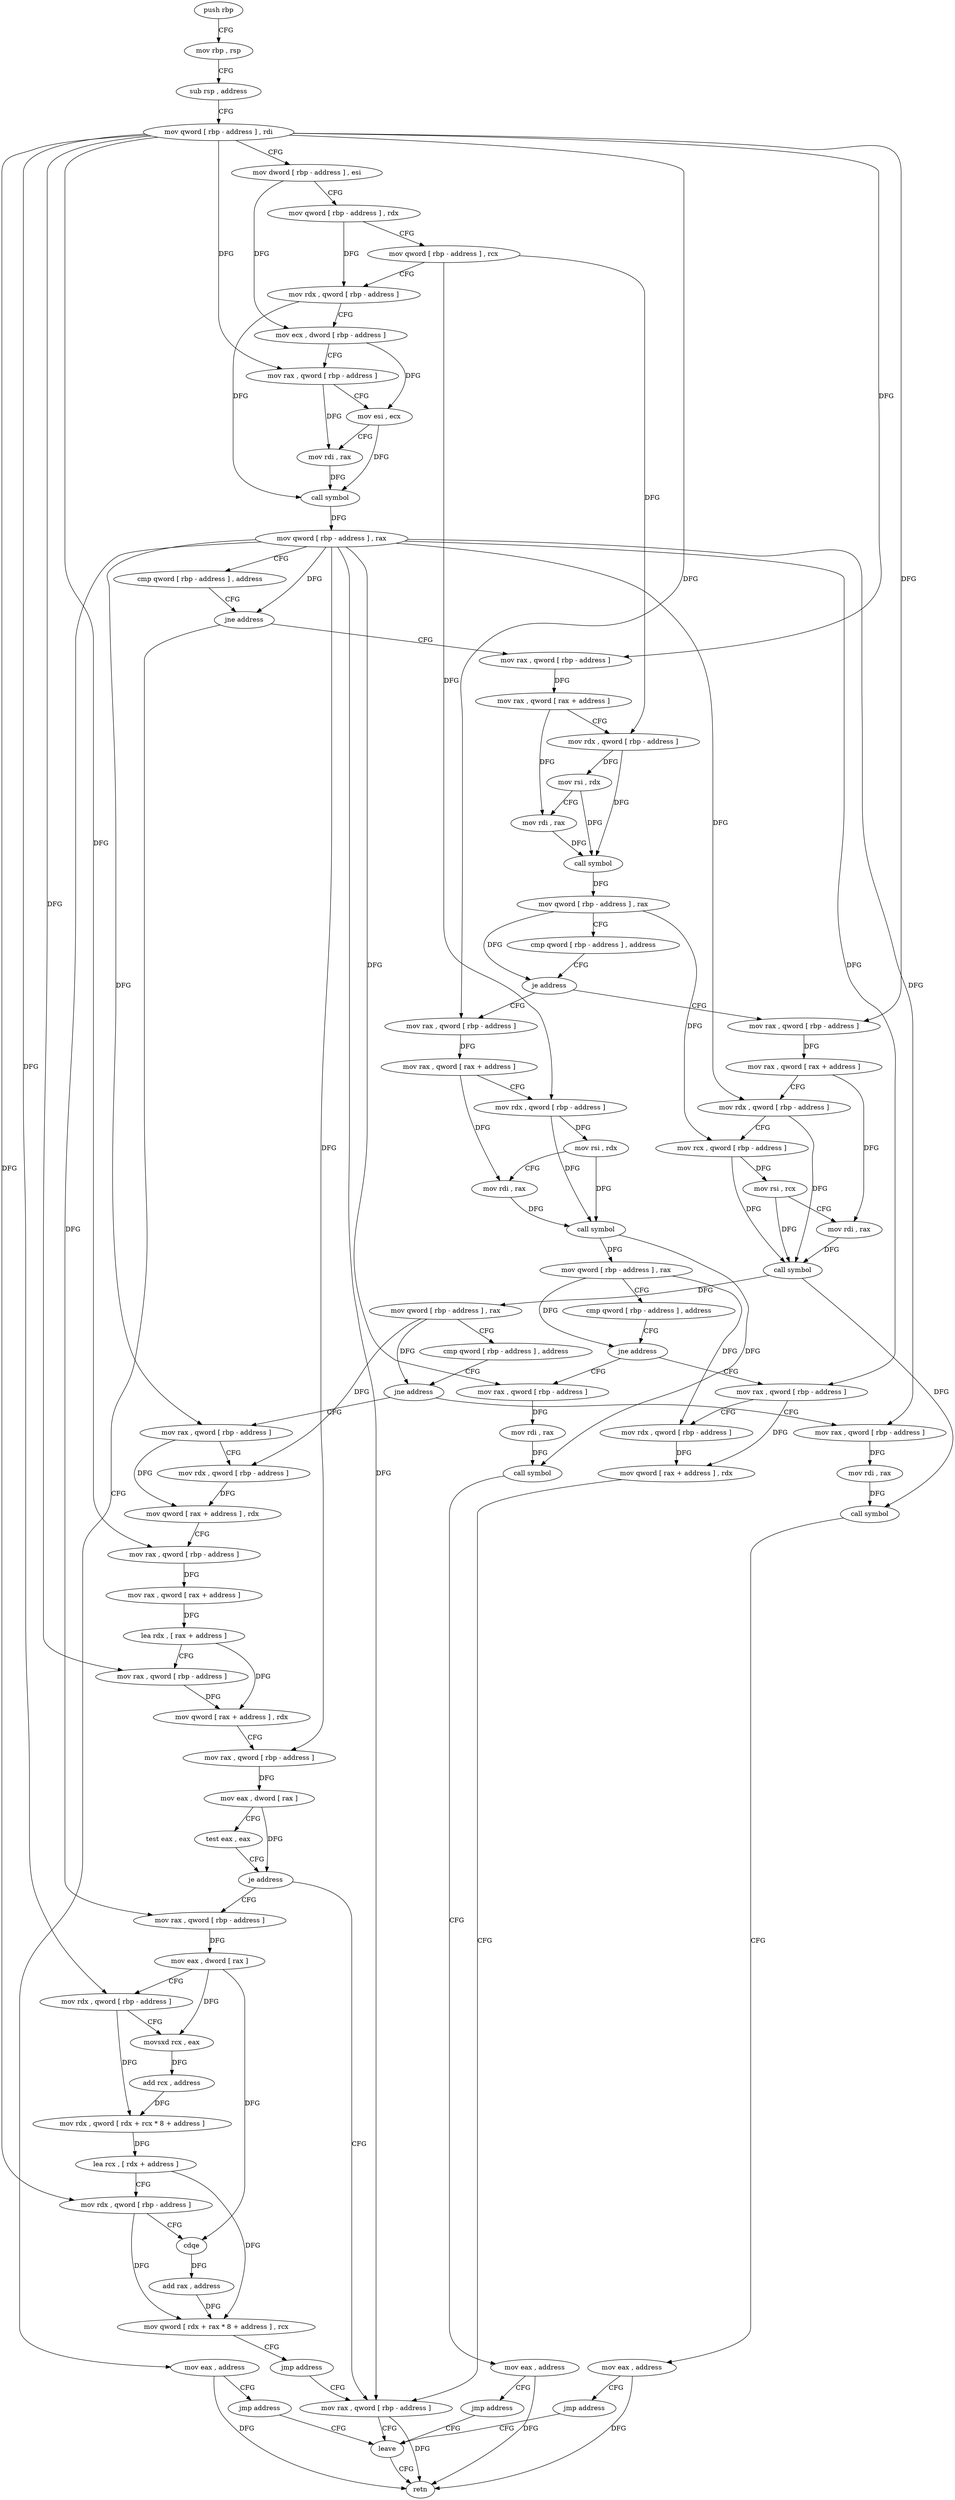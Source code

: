 digraph "func" {
"82066" [label = "push rbp" ]
"82067" [label = "mov rbp , rsp" ]
"82070" [label = "sub rsp , address" ]
"82074" [label = "mov qword [ rbp - address ] , rdi" ]
"82078" [label = "mov dword [ rbp - address ] , esi" ]
"82081" [label = "mov qword [ rbp - address ] , rdx" ]
"82085" [label = "mov qword [ rbp - address ] , rcx" ]
"82089" [label = "mov rdx , qword [ rbp - address ]" ]
"82093" [label = "mov ecx , dword [ rbp - address ]" ]
"82096" [label = "mov rax , qword [ rbp - address ]" ]
"82100" [label = "mov esi , ecx" ]
"82102" [label = "mov rdi , rax" ]
"82105" [label = "call symbol" ]
"82110" [label = "mov qword [ rbp - address ] , rax" ]
"82114" [label = "cmp qword [ rbp - address ] , address" ]
"82119" [label = "jne address" ]
"82131" [label = "mov rax , qword [ rbp - address ]" ]
"82121" [label = "mov eax , address" ]
"82135" [label = "mov rax , qword [ rax + address ]" ]
"82142" [label = "mov rdx , qword [ rbp - address ]" ]
"82146" [label = "mov rsi , rdx" ]
"82149" [label = "mov rdi , rax" ]
"82152" [label = "call symbol" ]
"82157" [label = "mov qword [ rbp - address ] , rax" ]
"82161" [label = "cmp qword [ rbp - address ] , address" ]
"82166" [label = "je address" ]
"82326" [label = "mov rax , qword [ rbp - address ]" ]
"82172" [label = "mov rax , qword [ rbp - address ]" ]
"82126" [label = "jmp address" ]
"82398" [label = "leave" ]
"82330" [label = "mov rax , qword [ rax + address ]" ]
"82337" [label = "mov rdx , qword [ rbp - address ]" ]
"82341" [label = "mov rsi , rdx" ]
"82344" [label = "mov rdi , rax" ]
"82347" [label = "call symbol" ]
"82352" [label = "mov qword [ rbp - address ] , rax" ]
"82356" [label = "cmp qword [ rbp - address ] , address" ]
"82361" [label = "jne address" ]
"82382" [label = "mov rax , qword [ rbp - address ]" ]
"82363" [label = "mov rax , qword [ rbp - address ]" ]
"82176" [label = "mov rax , qword [ rax + address ]" ]
"82183" [label = "mov rdx , qword [ rbp - address ]" ]
"82187" [label = "mov rcx , qword [ rbp - address ]" ]
"82191" [label = "mov rsi , rcx" ]
"82194" [label = "mov rdi , rax" ]
"82197" [label = "call symbol" ]
"82202" [label = "mov qword [ rbp - address ] , rax" ]
"82206" [label = "cmp qword [ rbp - address ] , address" ]
"82211" [label = "jne address" ]
"82235" [label = "mov rax , qword [ rbp - address ]" ]
"82213" [label = "mov rax , qword [ rbp - address ]" ]
"82399" [label = "retn" ]
"82386" [label = "mov rdx , qword [ rbp - address ]" ]
"82390" [label = "mov qword [ rax + address ] , rdx" ]
"82394" [label = "mov rax , qword [ rbp - address ]" ]
"82367" [label = "mov rdi , rax" ]
"82370" [label = "call symbol" ]
"82375" [label = "mov eax , address" ]
"82380" [label = "jmp address" ]
"82239" [label = "mov rdx , qword [ rbp - address ]" ]
"82243" [label = "mov qword [ rax + address ] , rdx" ]
"82247" [label = "mov rax , qword [ rbp - address ]" ]
"82251" [label = "mov rax , qword [ rax + address ]" ]
"82258" [label = "lea rdx , [ rax + address ]" ]
"82262" [label = "mov rax , qword [ rbp - address ]" ]
"82266" [label = "mov qword [ rax + address ] , rdx" ]
"82273" [label = "mov rax , qword [ rbp - address ]" ]
"82277" [label = "mov eax , dword [ rax ]" ]
"82279" [label = "test eax , eax" ]
"82281" [label = "je address" ]
"82283" [label = "mov rax , qword [ rbp - address ]" ]
"82217" [label = "mov rdi , rax" ]
"82220" [label = "call symbol" ]
"82225" [label = "mov eax , address" ]
"82230" [label = "jmp address" ]
"82287" [label = "mov eax , dword [ rax ]" ]
"82289" [label = "mov rdx , qword [ rbp - address ]" ]
"82293" [label = "movsxd rcx , eax" ]
"82296" [label = "add rcx , address" ]
"82300" [label = "mov rdx , qword [ rdx + rcx * 8 + address ]" ]
"82305" [label = "lea rcx , [ rdx + address ]" ]
"82309" [label = "mov rdx , qword [ rbp - address ]" ]
"82313" [label = "cdqe" ]
"82315" [label = "add rax , address" ]
"82319" [label = "mov qword [ rdx + rax * 8 + address ] , rcx" ]
"82324" [label = "jmp address" ]
"82066" -> "82067" [ label = "CFG" ]
"82067" -> "82070" [ label = "CFG" ]
"82070" -> "82074" [ label = "CFG" ]
"82074" -> "82078" [ label = "CFG" ]
"82074" -> "82096" [ label = "DFG" ]
"82074" -> "82131" [ label = "DFG" ]
"82074" -> "82326" [ label = "DFG" ]
"82074" -> "82172" [ label = "DFG" ]
"82074" -> "82247" [ label = "DFG" ]
"82074" -> "82262" [ label = "DFG" ]
"82074" -> "82289" [ label = "DFG" ]
"82074" -> "82309" [ label = "DFG" ]
"82078" -> "82081" [ label = "CFG" ]
"82078" -> "82093" [ label = "DFG" ]
"82081" -> "82085" [ label = "CFG" ]
"82081" -> "82089" [ label = "DFG" ]
"82085" -> "82089" [ label = "CFG" ]
"82085" -> "82142" [ label = "DFG" ]
"82085" -> "82337" [ label = "DFG" ]
"82089" -> "82093" [ label = "CFG" ]
"82089" -> "82105" [ label = "DFG" ]
"82093" -> "82096" [ label = "CFG" ]
"82093" -> "82100" [ label = "DFG" ]
"82096" -> "82100" [ label = "CFG" ]
"82096" -> "82102" [ label = "DFG" ]
"82100" -> "82102" [ label = "CFG" ]
"82100" -> "82105" [ label = "DFG" ]
"82102" -> "82105" [ label = "DFG" ]
"82105" -> "82110" [ label = "DFG" ]
"82110" -> "82114" [ label = "CFG" ]
"82110" -> "82119" [ label = "DFG" ]
"82110" -> "82183" [ label = "DFG" ]
"82110" -> "82382" [ label = "DFG" ]
"82110" -> "82363" [ label = "DFG" ]
"82110" -> "82235" [ label = "DFG" ]
"82110" -> "82273" [ label = "DFG" ]
"82110" -> "82213" [ label = "DFG" ]
"82110" -> "82394" [ label = "DFG" ]
"82110" -> "82283" [ label = "DFG" ]
"82114" -> "82119" [ label = "CFG" ]
"82119" -> "82131" [ label = "CFG" ]
"82119" -> "82121" [ label = "CFG" ]
"82131" -> "82135" [ label = "DFG" ]
"82121" -> "82126" [ label = "CFG" ]
"82121" -> "82399" [ label = "DFG" ]
"82135" -> "82142" [ label = "CFG" ]
"82135" -> "82149" [ label = "DFG" ]
"82142" -> "82146" [ label = "DFG" ]
"82142" -> "82152" [ label = "DFG" ]
"82146" -> "82149" [ label = "CFG" ]
"82146" -> "82152" [ label = "DFG" ]
"82149" -> "82152" [ label = "DFG" ]
"82152" -> "82157" [ label = "DFG" ]
"82157" -> "82161" [ label = "CFG" ]
"82157" -> "82166" [ label = "DFG" ]
"82157" -> "82187" [ label = "DFG" ]
"82161" -> "82166" [ label = "CFG" ]
"82166" -> "82326" [ label = "CFG" ]
"82166" -> "82172" [ label = "CFG" ]
"82326" -> "82330" [ label = "DFG" ]
"82172" -> "82176" [ label = "DFG" ]
"82126" -> "82398" [ label = "CFG" ]
"82398" -> "82399" [ label = "CFG" ]
"82330" -> "82337" [ label = "CFG" ]
"82330" -> "82344" [ label = "DFG" ]
"82337" -> "82341" [ label = "DFG" ]
"82337" -> "82347" [ label = "DFG" ]
"82341" -> "82344" [ label = "CFG" ]
"82341" -> "82347" [ label = "DFG" ]
"82344" -> "82347" [ label = "DFG" ]
"82347" -> "82352" [ label = "DFG" ]
"82347" -> "82370" [ label = "DFG" ]
"82352" -> "82356" [ label = "CFG" ]
"82352" -> "82361" [ label = "DFG" ]
"82352" -> "82386" [ label = "DFG" ]
"82356" -> "82361" [ label = "CFG" ]
"82361" -> "82382" [ label = "CFG" ]
"82361" -> "82363" [ label = "CFG" ]
"82382" -> "82386" [ label = "CFG" ]
"82382" -> "82390" [ label = "DFG" ]
"82363" -> "82367" [ label = "DFG" ]
"82176" -> "82183" [ label = "CFG" ]
"82176" -> "82194" [ label = "DFG" ]
"82183" -> "82187" [ label = "CFG" ]
"82183" -> "82197" [ label = "DFG" ]
"82187" -> "82191" [ label = "DFG" ]
"82187" -> "82197" [ label = "DFG" ]
"82191" -> "82194" [ label = "CFG" ]
"82191" -> "82197" [ label = "DFG" ]
"82194" -> "82197" [ label = "DFG" ]
"82197" -> "82202" [ label = "DFG" ]
"82197" -> "82220" [ label = "DFG" ]
"82202" -> "82206" [ label = "CFG" ]
"82202" -> "82211" [ label = "DFG" ]
"82202" -> "82239" [ label = "DFG" ]
"82206" -> "82211" [ label = "CFG" ]
"82211" -> "82235" [ label = "CFG" ]
"82211" -> "82213" [ label = "CFG" ]
"82235" -> "82239" [ label = "CFG" ]
"82235" -> "82243" [ label = "DFG" ]
"82213" -> "82217" [ label = "DFG" ]
"82386" -> "82390" [ label = "DFG" ]
"82390" -> "82394" [ label = "CFG" ]
"82394" -> "82398" [ label = "CFG" ]
"82394" -> "82399" [ label = "DFG" ]
"82367" -> "82370" [ label = "DFG" ]
"82370" -> "82375" [ label = "CFG" ]
"82375" -> "82380" [ label = "CFG" ]
"82375" -> "82399" [ label = "DFG" ]
"82380" -> "82398" [ label = "CFG" ]
"82239" -> "82243" [ label = "DFG" ]
"82243" -> "82247" [ label = "CFG" ]
"82247" -> "82251" [ label = "DFG" ]
"82251" -> "82258" [ label = "DFG" ]
"82258" -> "82262" [ label = "CFG" ]
"82258" -> "82266" [ label = "DFG" ]
"82262" -> "82266" [ label = "DFG" ]
"82266" -> "82273" [ label = "CFG" ]
"82273" -> "82277" [ label = "DFG" ]
"82277" -> "82279" [ label = "CFG" ]
"82277" -> "82281" [ label = "DFG" ]
"82279" -> "82281" [ label = "CFG" ]
"82281" -> "82394" [ label = "CFG" ]
"82281" -> "82283" [ label = "CFG" ]
"82283" -> "82287" [ label = "DFG" ]
"82217" -> "82220" [ label = "DFG" ]
"82220" -> "82225" [ label = "CFG" ]
"82225" -> "82230" [ label = "CFG" ]
"82225" -> "82399" [ label = "DFG" ]
"82230" -> "82398" [ label = "CFG" ]
"82287" -> "82289" [ label = "CFG" ]
"82287" -> "82293" [ label = "DFG" ]
"82287" -> "82313" [ label = "DFG" ]
"82289" -> "82293" [ label = "CFG" ]
"82289" -> "82300" [ label = "DFG" ]
"82293" -> "82296" [ label = "DFG" ]
"82296" -> "82300" [ label = "DFG" ]
"82300" -> "82305" [ label = "DFG" ]
"82305" -> "82309" [ label = "CFG" ]
"82305" -> "82319" [ label = "DFG" ]
"82309" -> "82313" [ label = "CFG" ]
"82309" -> "82319" [ label = "DFG" ]
"82313" -> "82315" [ label = "DFG" ]
"82315" -> "82319" [ label = "DFG" ]
"82319" -> "82324" [ label = "CFG" ]
"82324" -> "82394" [ label = "CFG" ]
}
